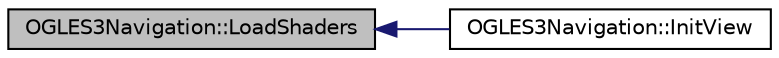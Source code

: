 digraph "OGLES3Navigation::LoadShaders"
{
  edge [fontname="Helvetica",fontsize="10",labelfontname="Helvetica",labelfontsize="10"];
  node [fontname="Helvetica",fontsize="10",shape=record];
  rankdir="LR";
  Node1 [label="OGLES3Navigation::LoadShaders",height=0.2,width=0.4,color="black", fillcolor="grey75", style="filled", fontcolor="black"];
  Node1 -> Node2 [dir="back",color="midnightblue",fontsize="10",style="solid"];
  Node2 [label="OGLES3Navigation::InitView",height=0.2,width=0.4,color="black", fillcolor="white", style="filled",URL="$class_o_g_l_e_s3_navigation.html#a3580514be9eda33c2bee147129c07470"];
}
